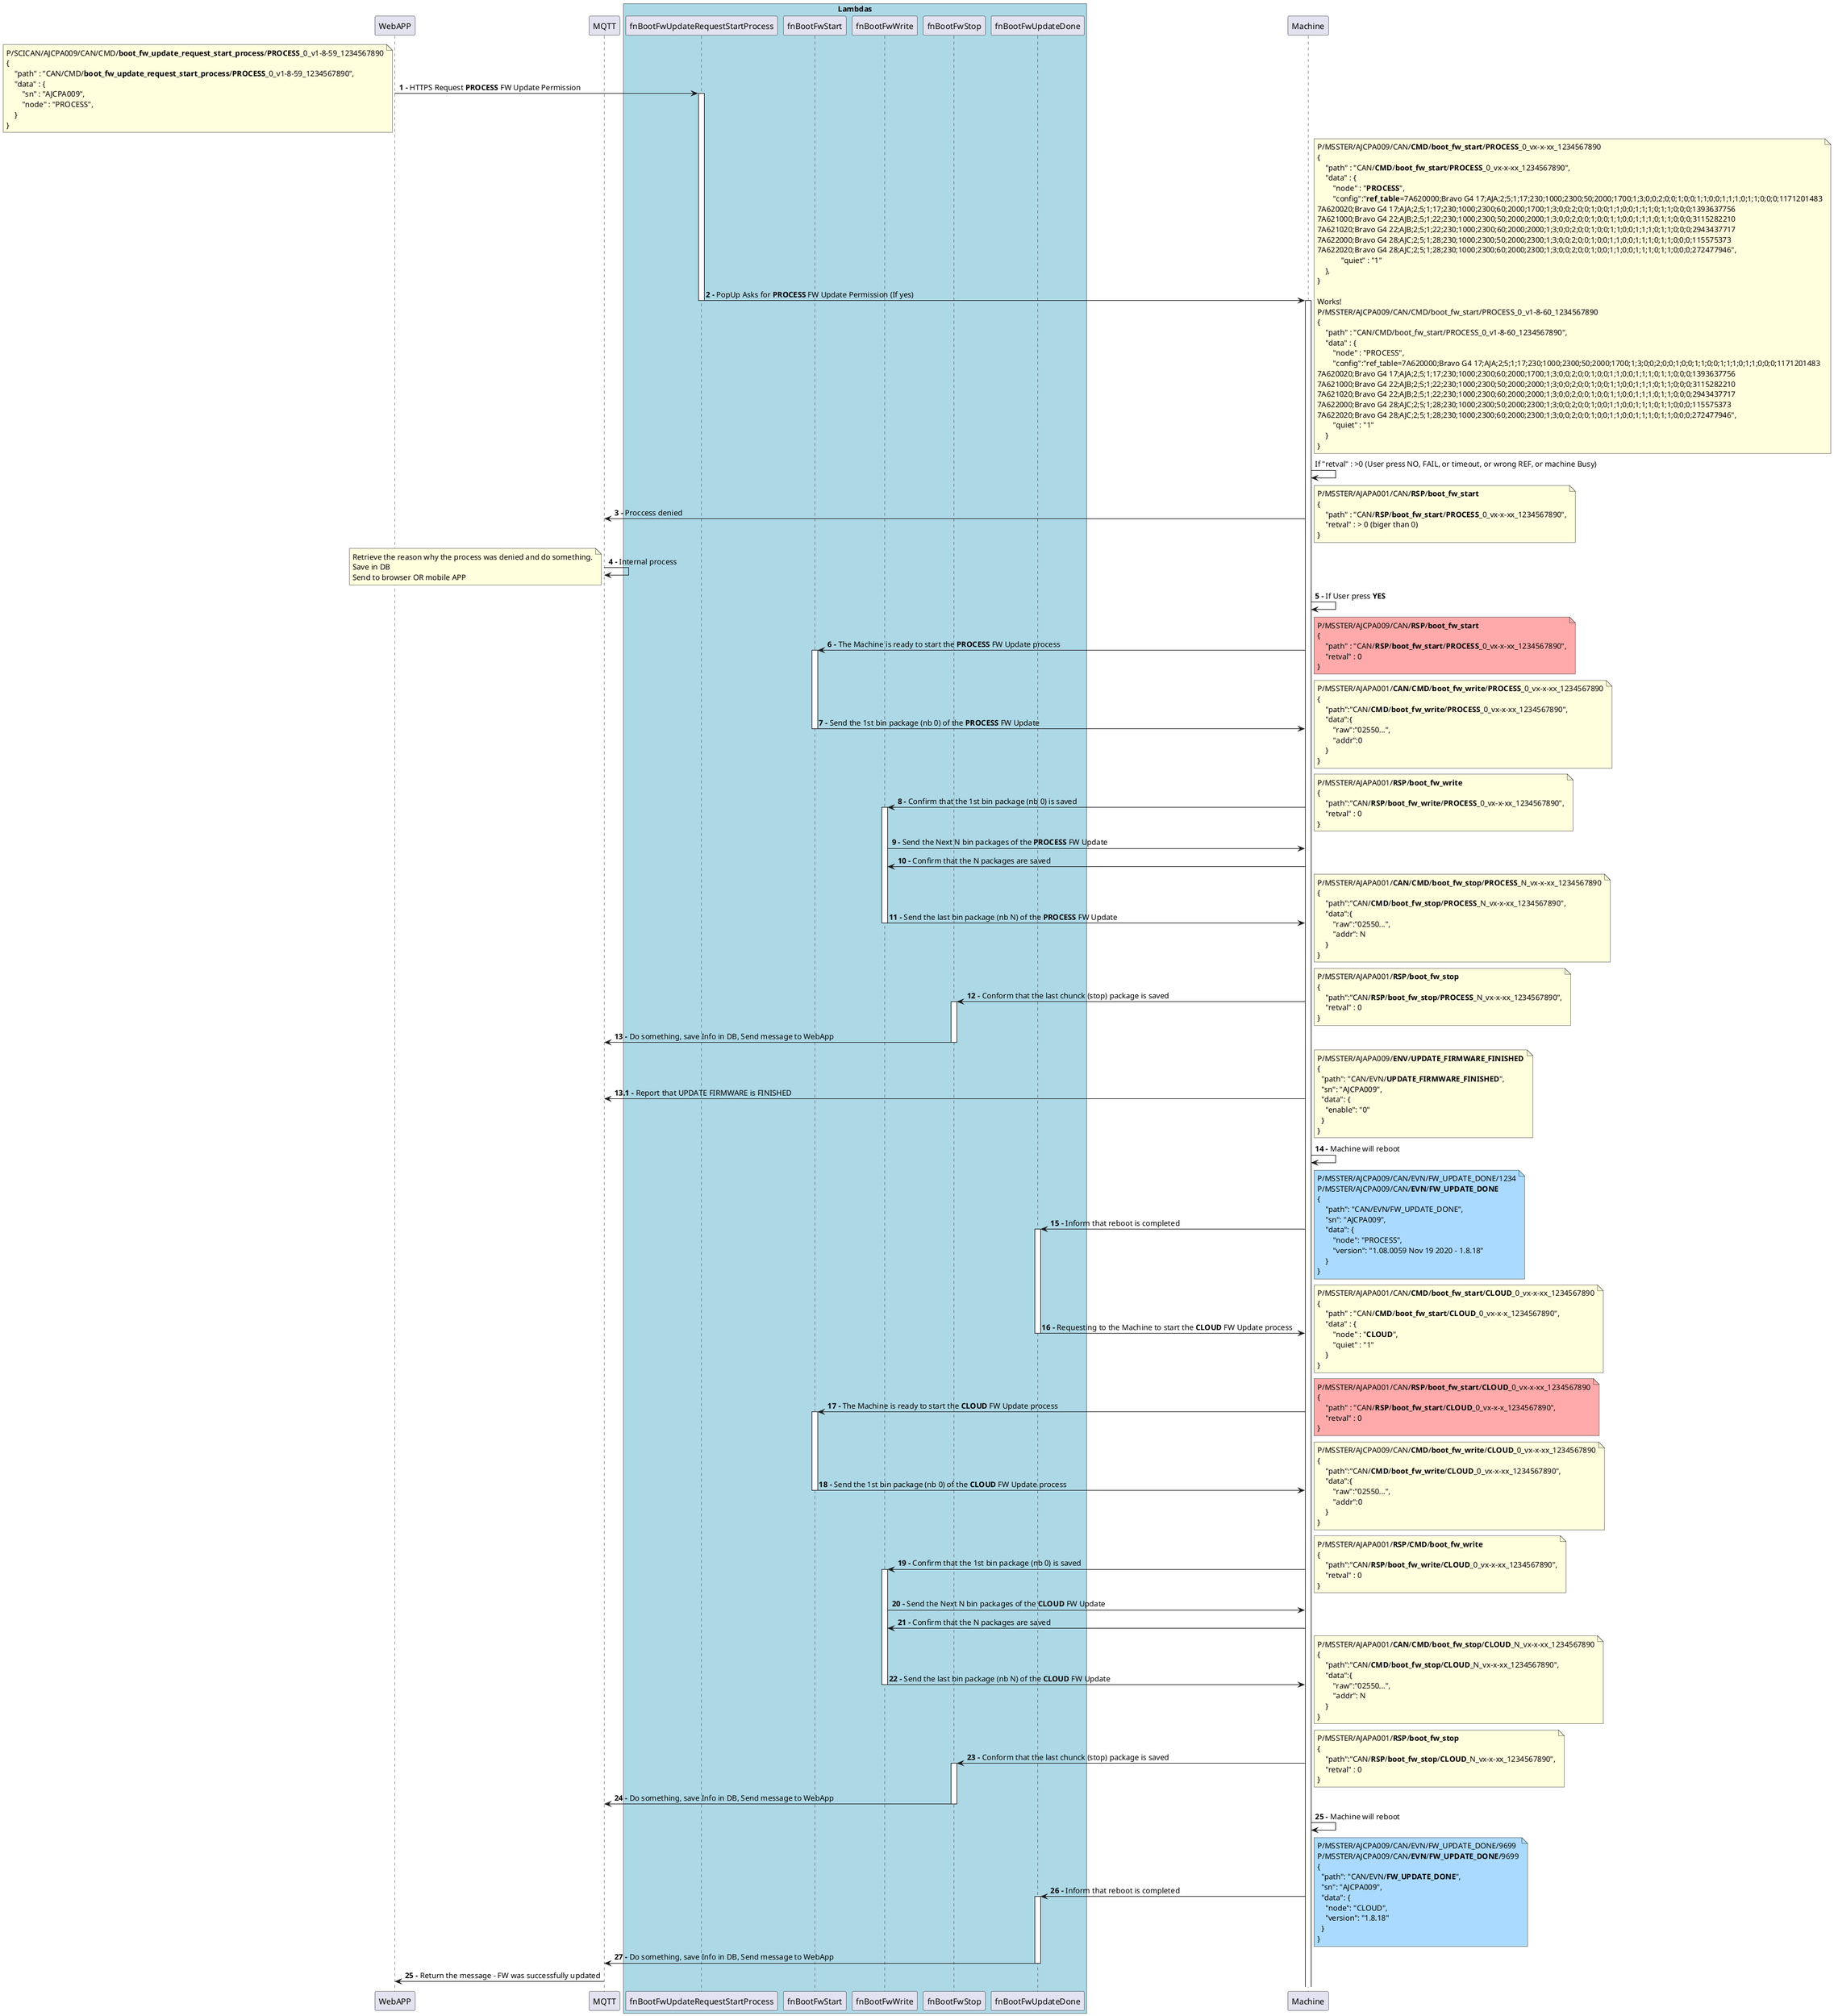 @startuml

participant WebAPP
participant MQTT
box "Lambdas" #LightBlue
participant fnBootFwUpdateRequestStartProcess
participant fnBootFwStart
participant fnBootFwWrite
participant fnBootFwStop
participant fnBootFwUpdateDone
end box
participant Machine

WebAPP -> fnBootFwUpdateRequestStartProcess: **1 -** HTTPS Request **PROCESS** FW Update Permission
activate fnBootFwUpdateRequestStartProcess
note left
P/SCICAN/AJCPA009/CAN/CMD/**boot_fw_update_request_start_process**/**PROCESS**_0_v1-8-59_1234567890
{
    "path" : "CAN/CMD/**boot_fw_update_request_start_process**/**PROCESS**_0_v1-8-59_1234567890",
    "data" : {
        "sn" : "AJCPA009",
        "node" : "PROCESS",
    }
}
end note


fnBootFwUpdateRequestStartProcess -> Machine: **2 -** PopUp Asks for **PROCESS** FW Update Permission (If yes)
deactivate fnBootFwUpdateRequestStartProcess
activate Machine
note right
P/MSSTER/AJCPA009/CAN/**CMD**/**boot_fw_start**/**PROCESS**_0_vx-x-xx_1234567890
{
    "path" : "CAN/**CMD**/**boot_fw_start**/**PROCESS**_0_vx-x-xx_1234567890",    
    "data" : {
        "node" : "**PROCESS**",
        "config":"**ref_table**=7A620000;Bravo G4 17;AJA;2;5;1;17;230;1000;2300;50;2000;1700;1;3;0;0;2;0;0;1;0;0;1;1;0;0;1;1;1;0;1;1;0;0;0;1171201483
7A620020;Bravo G4 17;AJA;2;5;1;17;230;1000;2300;60;2000;1700;1;3;0;0;2;0;0;1;0;0;1;1;0;0;1;1;1;0;1;1;0;0;0;1393637756
7A621000;Bravo G4 22;AJB;2;5;1;22;230;1000;2300;50;2000;2000;1;3;0;0;2;0;0;1;0;0;1;1;0;0;1;1;1;0;1;1;0;0;0;3115282210
7A621020;Bravo G4 22;AJB;2;5;1;22;230;1000;2300;60;2000;2000;1;3;0;0;2;0;0;1;0;0;1;1;0;0;1;1;1;0;1;1;0;0;0;2943437717
7A622000;Bravo G4 28;AJC;2;5;1;28;230;1000;2300;50;2000;2300;1;3;0;0;2;0;0;1;0;0;1;1;0;0;1;1;1;0;1;1;0;0;0;115575373
7A622020;Bravo G4 28;AJC;2;5;1;28;230;1000;2300;60;2000;2300;1;3;0;0;2;0;0;1;0;0;1;1;0;0;1;1;1;0;1;1;0;0;0;272477946",
            "quiet" : "1"
    },
}

Works!
P/MSSTER/AJCPA009/CAN/CMD/boot_fw_start/PROCESS_0_v1-8-60_1234567890
{
    "path" : "CAN/CMD/boot_fw_start/PROCESS_0_v1-8-60_1234567890",
    "data" : {
        "node" : "PROCESS",
        "config":"ref_table=7A620000;Bravo G4 17;AJA;2;5;1;17;230;1000;2300;50;2000;1700;1;3;0;0;2;0;0;1;0;0;1;1;0;0;1;1;1;0;1;1;0;0;0;1171201483
7A620020;Bravo G4 17;AJA;2;5;1;17;230;1000;2300;60;2000;1700;1;3;0;0;2;0;0;1;0;0;1;1;0;0;1;1;1;0;1;1;0;0;0;1393637756
7A621000;Bravo G4 22;AJB;2;5;1;22;230;1000;2300;50;2000;2000;1;3;0;0;2;0;0;1;0;0;1;1;0;0;1;1;1;0;1;1;0;0;0;3115282210
7A621020;Bravo G4 22;AJB;2;5;1;22;230;1000;2300;60;2000;2000;1;3;0;0;2;0;0;1;0;0;1;1;0;0;1;1;1;0;1;1;0;0;0;2943437717
7A622000;Bravo G4 28;AJC;2;5;1;28;230;1000;2300;50;2000;2300;1;3;0;0;2;0;0;1;0;0;1;1;0;0;1;1;1;0;1;1;0;0;0;115575373
7A622020;Bravo G4 28;AJC;2;5;1;28;230;1000;2300;60;2000;2300;1;3;0;0;2;0;0;1;0;0;1;1;0;0;1;1;1;0;1;1;0;0;0;272477946",
        "quiet" : "1"    
    }
}
end note

Machine -> Machine: If "retval" : >0 (User press NO, FAIL, or timeout, or wrong REF, or machine Busy)
Machine -> MQTT: **3 -** Proccess denied
note right
P/MSSTER/AJAPA001/CAN/**RSP**/**boot_fw_start**
{
    "path" : "CAN/**RSP**/**boot_fw_start**/**PROCESS**_0_vx-x-xx_1234567890",
    "retval" : > 0 (biger than 0)
}
end note

MQTT -> MQTT: **4 -** Internal process
note left
Retrieve the reason why the process was denied and do something.
Save in DB
Send to browser OR mobile APP
end note

Machine -> Machine: **5 -** If User press **YES**

Machine -> fnBootFwStart: **6 -** The Machine is ready to start the **PROCESS** FW Update process
activate fnBootFwStart
note right #FFAAAA
P/MSSTER/AJCPA009/CAN/**RSP**/**boot_fw_start**
{
    "path" : "CAN/**RSP**/**boot_fw_start**/**PROCESS**_0_vx-x-xx_1234567890",
    "retval" : 0
}
end note


fnBootFwStart -> Machine: **7 -** Send the 1st bin package (nb 0) of the **PROCESS** FW Update
note right
P/MSSTER/AJAPA001/**CAN**/**CMD**/**boot_fw_write**/**PROCESS**_0_vx-x-xx_1234567890
{
    "path":"CAN/**CMD**/**boot_fw_write**/**PROCESS**_0_vx-x-xx_1234567890",
    "data":{
        "raw":"02550...",
        "addr":0
    }
}
end note
deactivate fnBootFwStart

Machine -> fnBootFwWrite: **8 -** Confirm that the 1st bin package (nb 0) is saved
activate fnBootFwWrite
note right
P/MSSTER/AJAPA001/**RSP**/**boot_fw_write**
{
    "path":"CAN/**RSP**/**boot_fw_write**/**PROCESS**_0_vx-x-xx_1234567890",
    "retval" : 0
}
end note


fnBootFwWrite -> Machine: **9 -** Send the Next N bin packages of the **PROCESS** FW Update
Machine -> fnBootFwWrite: **10 -** Confirm that the N packages are saved


fnBootFwWrite -> Machine: **11 -** Send the last bin package (nb N) of the **PROCESS** FW Update
note right
P/MSSTER/AJAPA001/**CAN**/**CMD**/**boot_fw_stop**/**PROCESS**_N_vx-x-xx_1234567890
{
    "path":"CAN/**CMD**/**boot_fw_stop**/**PROCESS**_N_vx-x-xx_1234567890",
    "data":{
        "raw":"02550...",
        "addr": N
    }
}
end note
deactivate fnBootFwWrite

Machine -> fnBootFwStop: **12 -** Conform that the last chunck (stop) package is saved
activate fnBootFwStop
note right
P/MSSTER/AJAPA001/**RSP**/**boot_fw_stop**
{
    "path":"CAN/**RSP**/**boot_fw_stop**/**PROCESS**_N_vx-x-xx_1234567890",
    "retval" : 0
}
end note

fnBootFwStop -> MQTT: **13 -** Do something, save Info in DB, Send message to WebApp
deactivate fnBootFwStop

Machine -> MQTT: **13.1 -** Report that UPDATE FIRMWARE is FINISHED
note right
P/MSSTER/AJAPA009/**ENV**/**UPDATE_FIRMWARE_FINISHED**
{
  "path": "CAN/EVN/**UPDATE_FIRMWARE_FINISHED**",
  "sn": "AJCPA009",
  "data": {
    "enable": "0"
  }
}
end note


Machine -> Machine: **14 -** Machine will reboot

Machine -> fnBootFwUpdateDone: **15 -** Inform that reboot is completed
activate fnBootFwUpdateDone
note right #aadaff
P/MSSTER/AJCPA009/CAN/EVN/FW_UPDATE_DONE/1234
P/MSSTER/AJCPA009/CAN/**EVN**/**FW_UPDATE_DONE**
{
    "path": "CAN/EVN/FW_UPDATE_DONE",
    "sn": "AJCPA009",
    "data": {
        "node": "PROCESS",
        "version": "1.08.0059 Nov 19 2020 - 1.8.18"
    }
}
end note

fnBootFwUpdateDone -> Machine: **16 -** Requesting to the Machine to start the **CLOUD** FW Update process
note right
P/MSSTER/AJAPA001/CAN/**CMD**/**boot_fw_start**/**CLOUD**_0_vx-x-xx_1234567890
{
    "path" : "CAN/**CMD**/**boot_fw_start**/**CLOUD**_0_vx-x-x_1234567890",
    "data" : {
        "node" : "**CLOUD**",
        "quiet" : "1"
    }
}
end note
deactivate fnBootFwUpdateDone

Machine -> fnBootFwStart: **17 -** The Machine is ready to start the **CLOUD** FW Update process
activate fnBootFwStart
note right #FFAAAA
P/MSSTER/AJAPA001/CAN/**RSP**/**boot_fw_start**/**CLOUD**_0_vx-x-xx_1234567890
{
    "path" : "CAN/**RSP**/**boot_fw_start**/**CLOUD**_0_vx-x-x_1234567890",
    "retval" : 0
}
end note

fnBootFwStart -> Machine: **18 -** Send the 1st bin package (nb 0) of the **CLOUD** FW Update process
note right
P/MSSTER/AJCPA009/CAN/**CMD**/**boot_fw_write**/**CLOUD**_0_vx-x-xx_1234567890
{
    "path":"CAN/**CMD**/**boot_fw_write**/**CLOUD**_0_vx-x-xx_1234567890",
    "data":{
        "raw":"02550...",
        "addr":0
    }
}
end note
deactivate fnBootFwStart



Machine -> fnBootFwWrite: **19 -** Confirm that the 1st bin package (nb 0) is saved
activate fnBootFwWrite
note right
P/MSSTER/AJAPA001/**RSP**/**CMD**/**boot_fw_write**
{
    "path":"CAN/**RSP**/**boot_fw_write**/**CLOUD**_0_vx-x-xx_1234567890",
    "retval" : 0
}
end note


fnBootFwWrite -> Machine: **20 -** Send the Next N bin packages of the **CLOUD** FW Update
Machine -> fnBootFwWrite: **21 -** Confirm that the N packages are saved


fnBootFwWrite -> Machine: **22 -** Send the last bin package (nb N) of the **CLOUD** FW Update
note right
P/MSSTER/AJAPA001/**CAN**/**CMD**/**boot_fw_stop**/**CLOUD**_N_vx-x-xx_1234567890
{
    "path":"CAN/**CMD**/**boot_fw_stop**/**CLOUD**_N_vx-x-xx_1234567890",
    "data":{
        "raw":"02550...",
        "addr": N
    }
}
end note
deactivate fnBootFwWrite

Machine -> fnBootFwStop: **23 -** Conform that the last chunck (stop) package is saved
activate fnBootFwStop
note right
P/MSSTER/AJAPA001/**RSP**/**boot_fw_stop**
{
    "path":"CAN/**RSP**/**boot_fw_stop**/**CLOUD**_N_vx-x-xx_1234567890",
    "retval" : 0
}
end note

fnBootFwStop -> MQTT: **24 -** Do something, save Info in DB, Send message to WebApp
deactivate fnBootFwStop

Machine -> Machine: **25 -** Machine will reboot
Machine -> fnBootFwUpdateDone: **26 -** Inform that reboot is completed
activate fnBootFwUpdateDone
note right #aadaff
P/MSSTER/AJCPA009/CAN/EVN/FW_UPDATE_DONE/9699
P/MSSTER/AJCPA009/CAN/**EVN**/**FW_UPDATE_DONE**/9699
{
  "path": "CAN/EVN/**FW_UPDATE_DONE**",
  "sn": "AJCPA009",
  "data": {
    "node": "CLOUD",
    "version": "1.8.18"
  }
}
end note
fnBootFwUpdateDone -> MQTT: **27 -** Do something, save Info in DB, Send message to WebApp
deactivate fnBootFwUpdateDone

MQTT -> WebAPP:  **25 -** Return the message - FW was successfully updated
deactivate MQTT

@enduml



